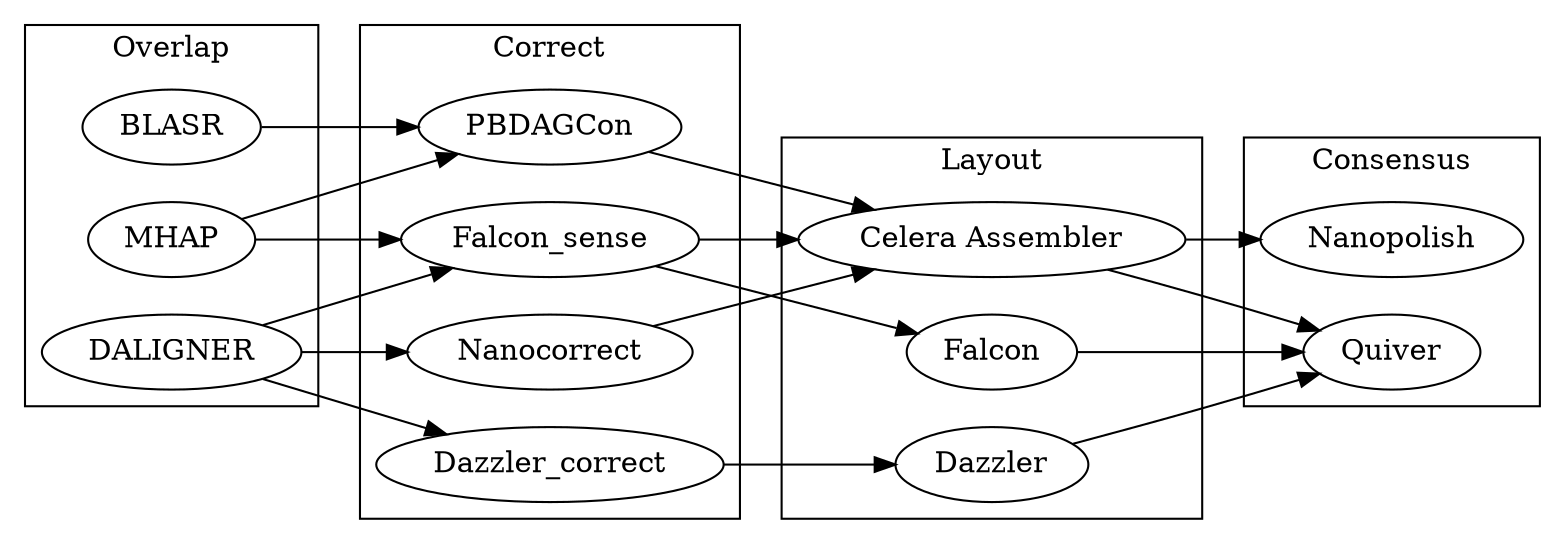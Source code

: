 strict digraph OLC {

rankdir = LR

subgraph cluster_Overlap {
	label = Overlap
	BLASR
	DALIGNER
	MHAP
}

subgraph cluster_Correct {
	label = Correct
	PBDAGCon
	Falcon_sense
	Dazzler_correct
	Nanocorrect
}

subgraph cluster_Layout {
	label = Layout
	Celera [label="Celera Assembler"]
	Falcon
	Dazzler
}

subgraph cluster_Consensus {
	label = Consensus
	Quiver
	Nanopolish
}

// HGAP
BLASR -> PBDAGCon -> Celera -> Quiver

// Falcon
DALIGNER -> Falcon_sense -> Falcon -> Quiver

// PBcR
MHAP -> PBDAGCon -> Celera -> Quiver
MHAP -> Falcon_sense -> Celera -> Quiver

// Dazzler
DALIGNER -> Dazzler_correct -> Dazzler -> Quiver

// Nanopolish
DALIGNER -> Nanocorrect -> Celera -> Nanopolish

}
